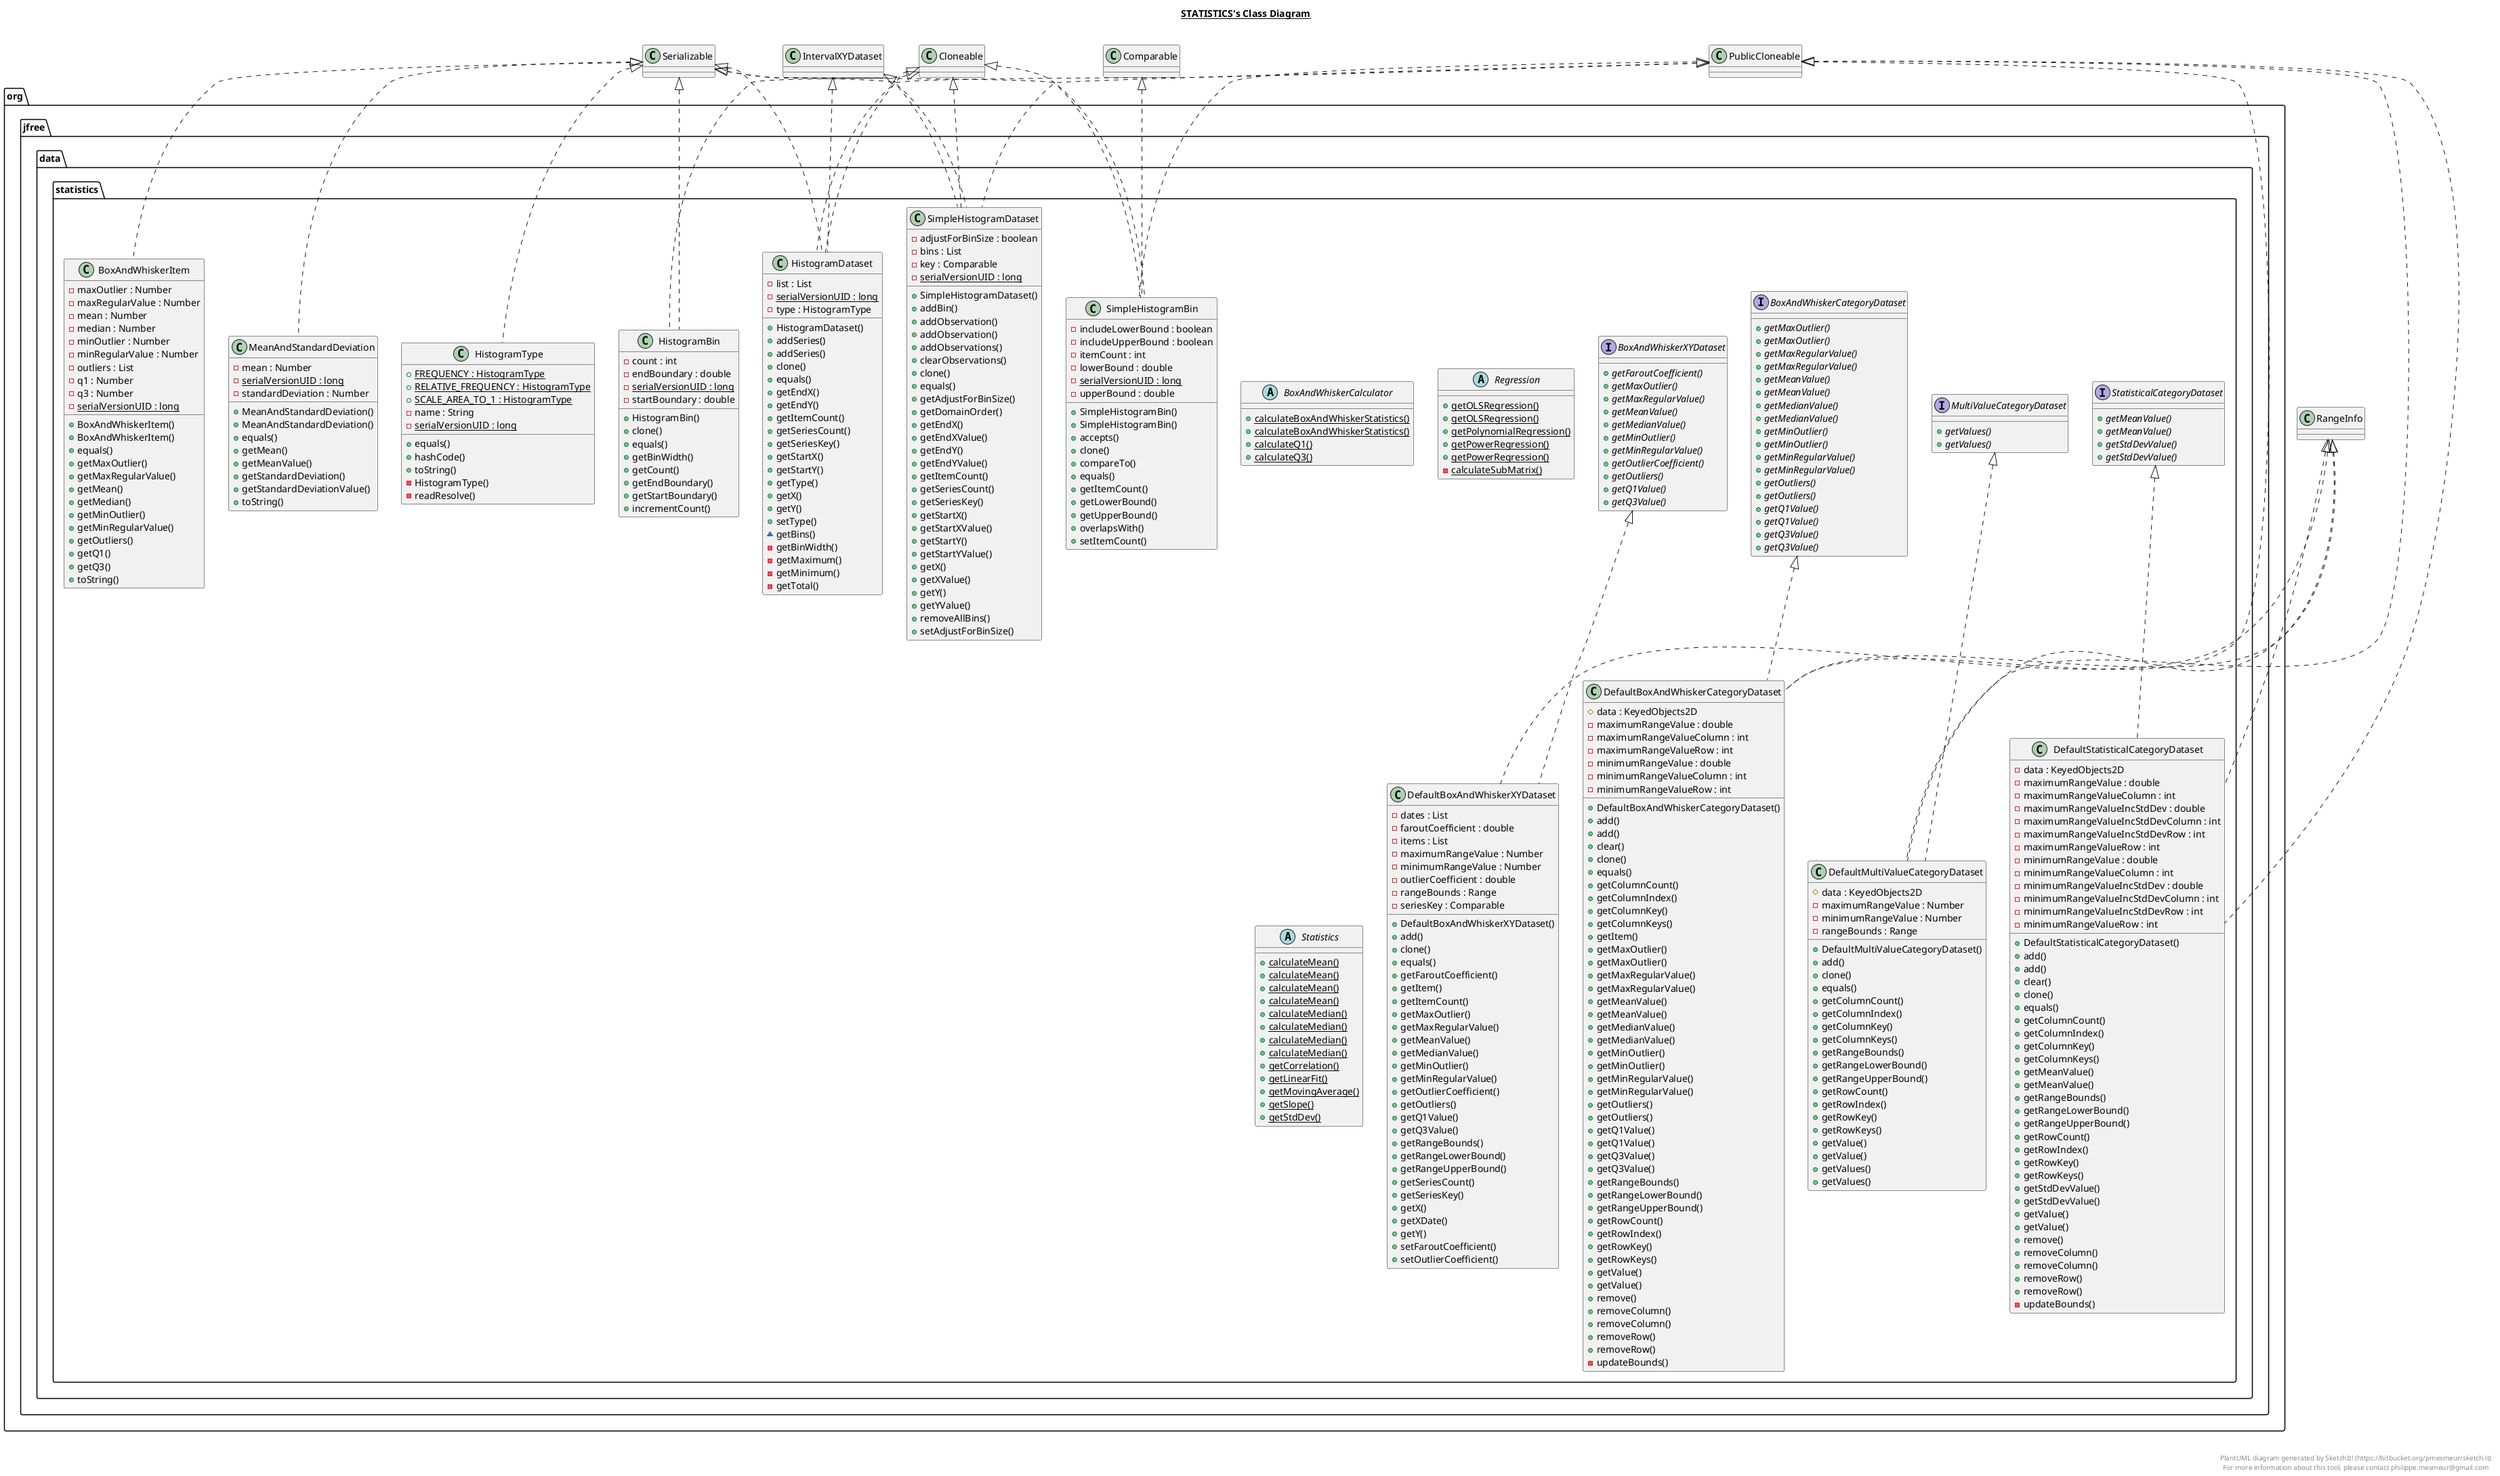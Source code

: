 @startuml

title __STATISTICS's Class Diagram__\n

  namespace org.jfree.data {
    namespace statistics {
      abstract class org.jfree.data.statistics.BoxAndWhiskerCalculator {
          {static} + calculateBoxAndWhiskerStatistics()
          {static} + calculateBoxAndWhiskerStatistics()
          {static} + calculateQ1()
          {static} + calculateQ3()
      }
    }
  }
  

  namespace org.jfree.data {
    namespace statistics {
      interface org.jfree.data.statistics.BoxAndWhiskerCategoryDataset {
          {abstract} + getMaxOutlier()
          {abstract} + getMaxOutlier()
          {abstract} + getMaxRegularValue()
          {abstract} + getMaxRegularValue()
          {abstract} + getMeanValue()
          {abstract} + getMeanValue()
          {abstract} + getMedianValue()
          {abstract} + getMedianValue()
          {abstract} + getMinOutlier()
          {abstract} + getMinOutlier()
          {abstract} + getMinRegularValue()
          {abstract} + getMinRegularValue()
          {abstract} + getOutliers()
          {abstract} + getOutliers()
          {abstract} + getQ1Value()
          {abstract} + getQ1Value()
          {abstract} + getQ3Value()
          {abstract} + getQ3Value()
      }
    }
  }
  

  namespace org.jfree.data {
    namespace statistics {
      class org.jfree.data.statistics.BoxAndWhiskerItem {
          - maxOutlier : Number
          - maxRegularValue : Number
          - mean : Number
          - median : Number
          - minOutlier : Number
          - minRegularValue : Number
          - outliers : List
          - q1 : Number
          - q3 : Number
          {static} - serialVersionUID : long
          + BoxAndWhiskerItem()
          + BoxAndWhiskerItem()
          + equals()
          + getMaxOutlier()
          + getMaxRegularValue()
          + getMean()
          + getMedian()
          + getMinOutlier()
          + getMinRegularValue()
          + getOutliers()
          + getQ1()
          + getQ3()
          + toString()
      }
    }
  }
  

  namespace org.jfree.data {
    namespace statistics {
      interface org.jfree.data.statistics.BoxAndWhiskerXYDataset {
          {abstract} + getFaroutCoefficient()
          {abstract} + getMaxOutlier()
          {abstract} + getMaxRegularValue()
          {abstract} + getMeanValue()
          {abstract} + getMedianValue()
          {abstract} + getMinOutlier()
          {abstract} + getMinRegularValue()
          {abstract} + getOutlierCoefficient()
          {abstract} + getOutliers()
          {abstract} + getQ1Value()
          {abstract} + getQ3Value()
      }
    }
  }
  

  namespace org.jfree.data {
    namespace statistics {
      class org.jfree.data.statistics.DefaultBoxAndWhiskerCategoryDataset {
          # data : KeyedObjects2D
          - maximumRangeValue : double
          - maximumRangeValueColumn : int
          - maximumRangeValueRow : int
          - minimumRangeValue : double
          - minimumRangeValueColumn : int
          - minimumRangeValueRow : int
          + DefaultBoxAndWhiskerCategoryDataset()
          + add()
          + add()
          + clear()
          + clone()
          + equals()
          + getColumnCount()
          + getColumnIndex()
          + getColumnKey()
          + getColumnKeys()
          + getItem()
          + getMaxOutlier()
          + getMaxOutlier()
          + getMaxRegularValue()
          + getMaxRegularValue()
          + getMeanValue()
          + getMeanValue()
          + getMedianValue()
          + getMedianValue()
          + getMinOutlier()
          + getMinOutlier()
          + getMinRegularValue()
          + getMinRegularValue()
          + getOutliers()
          + getOutliers()
          + getQ1Value()
          + getQ1Value()
          + getQ3Value()
          + getQ3Value()
          + getRangeBounds()
          + getRangeLowerBound()
          + getRangeUpperBound()
          + getRowCount()
          + getRowIndex()
          + getRowKey()
          + getRowKeys()
          + getValue()
          + getValue()
          + remove()
          + removeColumn()
          + removeColumn()
          + removeRow()
          + removeRow()
          - updateBounds()
      }
    }
  }
  

  namespace org.jfree.data {
    namespace statistics {
      class org.jfree.data.statistics.DefaultBoxAndWhiskerXYDataset {
          - dates : List
          - faroutCoefficient : double
          - items : List
          - maximumRangeValue : Number
          - minimumRangeValue : Number
          - outlierCoefficient : double
          - rangeBounds : Range
          - seriesKey : Comparable
          + DefaultBoxAndWhiskerXYDataset()
          + add()
          + clone()
          + equals()
          + getFaroutCoefficient()
          + getItem()
          + getItemCount()
          + getMaxOutlier()
          + getMaxRegularValue()
          + getMeanValue()
          + getMedianValue()
          + getMinOutlier()
          + getMinRegularValue()
          + getOutlierCoefficient()
          + getOutliers()
          + getQ1Value()
          + getQ3Value()
          + getRangeBounds()
          + getRangeLowerBound()
          + getRangeUpperBound()
          + getSeriesCount()
          + getSeriesKey()
          + getX()
          + getXDate()
          + getY()
          + setFaroutCoefficient()
          + setOutlierCoefficient()
      }
    }
  }
  

  namespace org.jfree.data {
    namespace statistics {
      class org.jfree.data.statistics.DefaultMultiValueCategoryDataset {
          # data : KeyedObjects2D
          - maximumRangeValue : Number
          - minimumRangeValue : Number
          - rangeBounds : Range
          + DefaultMultiValueCategoryDataset()
          + add()
          + clone()
          + equals()
          + getColumnCount()
          + getColumnIndex()
          + getColumnKey()
          + getColumnKeys()
          + getRangeBounds()
          + getRangeLowerBound()
          + getRangeUpperBound()
          + getRowCount()
          + getRowIndex()
          + getRowKey()
          + getRowKeys()
          + getValue()
          + getValue()
          + getValues()
          + getValues()
      }
    }
  }
  

  namespace org.jfree.data {
    namespace statistics {
      class org.jfree.data.statistics.DefaultStatisticalCategoryDataset {
          - data : KeyedObjects2D
          - maximumRangeValue : double
          - maximumRangeValueColumn : int
          - maximumRangeValueIncStdDev : double
          - maximumRangeValueIncStdDevColumn : int
          - maximumRangeValueIncStdDevRow : int
          - maximumRangeValueRow : int
          - minimumRangeValue : double
          - minimumRangeValueColumn : int
          - minimumRangeValueIncStdDev : double
          - minimumRangeValueIncStdDevColumn : int
          - minimumRangeValueIncStdDevRow : int
          - minimumRangeValueRow : int
          + DefaultStatisticalCategoryDataset()
          + add()
          + add()
          + clear()
          + clone()
          + equals()
          + getColumnCount()
          + getColumnIndex()
          + getColumnKey()
          + getColumnKeys()
          + getMeanValue()
          + getMeanValue()
          + getRangeBounds()
          + getRangeLowerBound()
          + getRangeUpperBound()
          + getRowCount()
          + getRowIndex()
          + getRowKey()
          + getRowKeys()
          + getStdDevValue()
          + getStdDevValue()
          + getValue()
          + getValue()
          + remove()
          + removeColumn()
          + removeColumn()
          + removeRow()
          + removeRow()
          - updateBounds()
      }
    }
  }
  

  namespace org.jfree.data {
    namespace statistics {
      class org.jfree.data.statistics.HistogramBin {
          - count : int
          - endBoundary : double
          {static} - serialVersionUID : long
          - startBoundary : double
          + HistogramBin()
          + clone()
          + equals()
          + getBinWidth()
          + getCount()
          + getEndBoundary()
          + getStartBoundary()
          + incrementCount()
      }
    }
  }
  

  namespace org.jfree.data {
    namespace statistics {
      class org.jfree.data.statistics.HistogramDataset {
          - list : List
          {static} - serialVersionUID : long
          - type : HistogramType
          + HistogramDataset()
          + addSeries()
          + addSeries()
          + clone()
          + equals()
          + getEndX()
          + getEndY()
          + getItemCount()
          + getSeriesCount()
          + getSeriesKey()
          + getStartX()
          + getStartY()
          + getType()
          + getX()
          + getY()
          + setType()
          ~ getBins()
          - getBinWidth()
          - getMaximum()
          - getMinimum()
          - getTotal()
      }
    }
  }
  

  namespace org.jfree.data {
    namespace statistics {
      class org.jfree.data.statistics.HistogramType {
          {static} + FREQUENCY : HistogramType
          {static} + RELATIVE_FREQUENCY : HistogramType
          {static} + SCALE_AREA_TO_1 : HistogramType
          - name : String
          {static} - serialVersionUID : long
          + equals()
          + hashCode()
          + toString()
          - HistogramType()
          - readResolve()
      }
    }
  }
  

  namespace org.jfree.data {
    namespace statistics {
      class org.jfree.data.statistics.MeanAndStandardDeviation {
          - mean : Number
          {static} - serialVersionUID : long
          - standardDeviation : Number
          + MeanAndStandardDeviation()
          + MeanAndStandardDeviation()
          + equals()
          + getMean()
          + getMeanValue()
          + getStandardDeviation()
          + getStandardDeviationValue()
          + toString()
      }
    }
  }
  

  namespace org.jfree.data {
    namespace statistics {
      interface org.jfree.data.statistics.MultiValueCategoryDataset {
          {abstract} + getValues()
          {abstract} + getValues()
      }
    }
  }
  

  namespace org.jfree.data {
    namespace statistics {
      abstract class org.jfree.data.statistics.Regression {
          {static} + getOLSRegression()
          {static} + getOLSRegression()
          {static} + getPolynomialRegression()
          {static} + getPowerRegression()
          {static} + getPowerRegression()
          {static} - calculateSubMatrix()
      }
    }
  }
  

  namespace org.jfree.data {
    namespace statistics {
      class org.jfree.data.statistics.SimpleHistogramBin {
          - includeLowerBound : boolean
          - includeUpperBound : boolean
          - itemCount : int
          - lowerBound : double
          {static} - serialVersionUID : long
          - upperBound : double
          + SimpleHistogramBin()
          + SimpleHistogramBin()
          + accepts()
          + clone()
          + compareTo()
          + equals()
          + getItemCount()
          + getLowerBound()
          + getUpperBound()
          + overlapsWith()
          + setItemCount()
      }
    }
  }
  

  namespace org.jfree.data {
    namespace statistics {
      class org.jfree.data.statistics.SimpleHistogramDataset {
          - adjustForBinSize : boolean
          - bins : List
          - key : Comparable
          {static} - serialVersionUID : long
          + SimpleHistogramDataset()
          + addBin()
          + addObservation()
          + addObservation()
          + addObservations()
          + clearObservations()
          + clone()
          + equals()
          + getAdjustForBinSize()
          + getDomainOrder()
          + getEndX()
          + getEndXValue()
          + getEndY()
          + getEndYValue()
          + getItemCount()
          + getSeriesCount()
          + getSeriesKey()
          + getStartX()
          + getStartXValue()
          + getStartY()
          + getStartYValue()
          + getX()
          + getXValue()
          + getY()
          + getYValue()
          + removeAllBins()
          + setAdjustForBinSize()
      }
    }
  }
  

  namespace org.jfree.data {
    namespace statistics {
      interface org.jfree.data.statistics.StatisticalCategoryDataset {
          {abstract} + getMeanValue()
          {abstract} + getMeanValue()
          {abstract} + getStdDevValue()
          {abstract} + getStdDevValue()
      }
    }
  }
  

  namespace org.jfree.data {
    namespace statistics {
      abstract class org.jfree.data.statistics.Statistics {
          {static} + calculateMean()
          {static} + calculateMean()
          {static} + calculateMean()
          {static} + calculateMean()
          {static} + calculateMedian()
          {static} + calculateMedian()
          {static} + calculateMedian()
          {static} + calculateMedian()
          {static} + getCorrelation()
          {static} + getLinearFit()
          {static} + getMovingAverage()
          {static} + getSlope()
          {static} + getStdDev()
      }
    }
  }
  

  org.jfree.data.statistics.BoxAndWhiskerItem .up.|> Serializable
  org.jfree.data.statistics.DefaultBoxAndWhiskerCategoryDataset .up.|> BoxAndWhiskerCategoryDataset
  org.jfree.data.statistics.DefaultBoxAndWhiskerCategoryDataset .up.|> PublicCloneable
  org.jfree.data.statistics.DefaultBoxAndWhiskerCategoryDataset .up.|> RangeInfo
  org.jfree.data.statistics.DefaultBoxAndWhiskerXYDataset .up.|> BoxAndWhiskerXYDataset
  org.jfree.data.statistics.DefaultBoxAndWhiskerXYDataset .up.|> RangeInfo
  org.jfree.data.statistics.DefaultMultiValueCategoryDataset .up.|> MultiValueCategoryDataset
  org.jfree.data.statistics.DefaultMultiValueCategoryDataset .up.|> PublicCloneable
  org.jfree.data.statistics.DefaultMultiValueCategoryDataset .up.|> RangeInfo
  org.jfree.data.statistics.DefaultStatisticalCategoryDataset .up.|> PublicCloneable
  org.jfree.data.statistics.DefaultStatisticalCategoryDataset .up.|> RangeInfo
  org.jfree.data.statistics.DefaultStatisticalCategoryDataset .up.|> StatisticalCategoryDataset
  org.jfree.data.statistics.HistogramBin .up.|> Cloneable
  org.jfree.data.statistics.HistogramBin .up.|> Serializable
  org.jfree.data.statistics.HistogramDataset .up.|> Cloneable
  org.jfree.data.statistics.HistogramDataset .up.|> IntervalXYDataset
  org.jfree.data.statistics.HistogramDataset .up.|> PublicCloneable
  org.jfree.data.statistics.HistogramDataset .up.|> Serializable
  org.jfree.data.statistics.HistogramType .up.|> Serializable
  org.jfree.data.statistics.MeanAndStandardDeviation .up.|> Serializable
  org.jfree.data.statistics.SimpleHistogramBin .up.|> Cloneable
  org.jfree.data.statistics.SimpleHistogramBin .up.|> Comparable
  org.jfree.data.statistics.SimpleHistogramBin .up.|> PublicCloneable
  org.jfree.data.statistics.SimpleHistogramBin .up.|> Serializable
  org.jfree.data.statistics.SimpleHistogramDataset .up.|> Cloneable
  org.jfree.data.statistics.SimpleHistogramDataset .up.|> IntervalXYDataset
  org.jfree.data.statistics.SimpleHistogramDataset .up.|> PublicCloneable
  org.jfree.data.statistics.SimpleHistogramDataset .up.|> Serializable


right footer


PlantUML diagram generated by SketchIt! (https://bitbucket.org/pmesmeur/sketch.it)
For more information about this tool, please contact philippe.mesmeur@gmail.com
endfooter

@enduml

